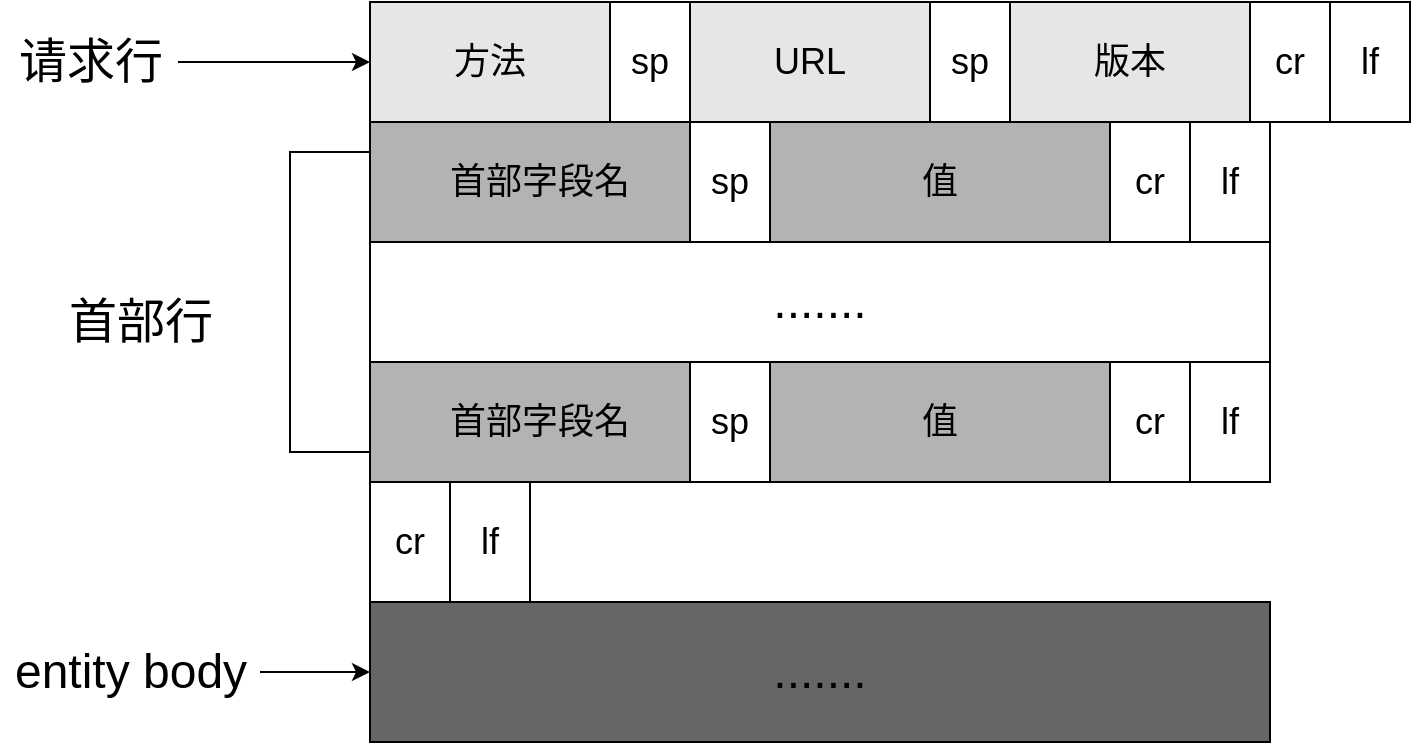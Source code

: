 <mxfile version="15.8.7" type="device"><diagram id="DTREfpJdoSvHqF3c_WAE" name="Page-1"><mxGraphModel dx="1278" dy="649" grid="1" gridSize="10" guides="1" tooltips="1" connect="1" arrows="1" fold="1" page="1" pageScale="1" pageWidth="850" pageHeight="1100" math="0" shadow="0"><root><mxCell id="0"/><mxCell id="1" parent="0"/><mxCell id="e6VQxTuRHLZFvazFlXsw-1" value="&lt;font style=&quot;font-size: 18px&quot;&gt;方法&lt;/font&gt;" style="rounded=0;whiteSpace=wrap;html=1;fillColor=#E6E6E6;" parent="1" vertex="1"><mxGeometry x="280" y="120" width="120" height="60" as="geometry"/></mxCell><mxCell id="e6VQxTuRHLZFvazFlXsw-2" value="&lt;font style=&quot;font-size: 18px&quot;&gt;sp&lt;/font&gt;" style="rounded=0;whiteSpace=wrap;html=1;" parent="1" vertex="1"><mxGeometry x="400" y="120" width="40" height="60" as="geometry"/></mxCell><mxCell id="e6VQxTuRHLZFvazFlXsw-3" value="&lt;font style=&quot;font-size: 18px&quot;&gt;URL&lt;/font&gt;" style="rounded=0;whiteSpace=wrap;html=1;fillColor=#E6E6E6;" parent="1" vertex="1"><mxGeometry x="440" y="120" width="120" height="60" as="geometry"/></mxCell><mxCell id="e6VQxTuRHLZFvazFlXsw-4" value="&lt;font style=&quot;font-size: 18px&quot;&gt;版本&lt;/font&gt;" style="rounded=0;whiteSpace=wrap;html=1;fillColor=#E6E6E6;" parent="1" vertex="1"><mxGeometry x="600" y="120" width="120" height="60" as="geometry"/></mxCell><mxCell id="e6VQxTuRHLZFvazFlXsw-5" value="&lt;font style=&quot;font-size: 18px&quot;&gt;sp&lt;/font&gt;" style="rounded=0;whiteSpace=wrap;html=1;" parent="1" vertex="1"><mxGeometry x="560" y="120" width="40" height="60" as="geometry"/></mxCell><mxCell id="e6VQxTuRHLZFvazFlXsw-7" value="&lt;font style=&quot;font-size: 18px&quot;&gt;cr&lt;/font&gt;" style="rounded=0;whiteSpace=wrap;html=1;" parent="1" vertex="1"><mxGeometry x="720" y="120" width="40" height="60" as="geometry"/></mxCell><mxCell id="e6VQxTuRHLZFvazFlXsw-8" value="&lt;font style=&quot;font-size: 18px&quot;&gt;lf&lt;/font&gt;" style="rounded=0;whiteSpace=wrap;html=1;" parent="1" vertex="1"><mxGeometry x="760" y="120" width="40" height="60" as="geometry"/></mxCell><mxCell id="e6VQxTuRHLZFvazFlXsw-9" value="首部字段名" style="rounded=0;whiteSpace=wrap;html=1;fontSize=18;fillColor=#B3B3B3;" parent="1" vertex="1"><mxGeometry x="280" y="180" width="170" height="60" as="geometry"/></mxCell><mxCell id="e6VQxTuRHLZFvazFlXsw-10" value="&lt;font style=&quot;font-size: 18px&quot;&gt;sp&lt;/font&gt;" style="rounded=0;whiteSpace=wrap;html=1;" parent="1" vertex="1"><mxGeometry x="440" y="180" width="40" height="60" as="geometry"/></mxCell><mxCell id="e6VQxTuRHLZFvazFlXsw-11" value="值" style="rounded=0;whiteSpace=wrap;html=1;fontSize=18;fillColor=#B3B3B3;" parent="1" vertex="1"><mxGeometry x="480" y="180" width="170" height="60" as="geometry"/></mxCell><mxCell id="E36xL2s-XSTGAcfJT2KM-1" value="&lt;font style=&quot;font-size: 18px&quot;&gt;cr&lt;/font&gt;" style="rounded=0;whiteSpace=wrap;html=1;" vertex="1" parent="1"><mxGeometry x="650" y="180" width="40" height="60" as="geometry"/></mxCell><mxCell id="E36xL2s-XSTGAcfJT2KM-2" value="&lt;font style=&quot;font-size: 18px&quot;&gt;lf&lt;/font&gt;" style="rounded=0;whiteSpace=wrap;html=1;" vertex="1" parent="1"><mxGeometry x="690" y="180" width="40" height="60" as="geometry"/></mxCell><mxCell id="E36xL2s-XSTGAcfJT2KM-3" value="首部字段名" style="rounded=0;whiteSpace=wrap;html=1;fontSize=18;fillColor=#B3B3B3;" vertex="1" parent="1"><mxGeometry x="280" y="300" width="170" height="60" as="geometry"/></mxCell><mxCell id="E36xL2s-XSTGAcfJT2KM-4" value="&lt;font style=&quot;font-size: 18px&quot;&gt;sp&lt;/font&gt;" style="rounded=0;whiteSpace=wrap;html=1;" vertex="1" parent="1"><mxGeometry x="440" y="300" width="40" height="60" as="geometry"/></mxCell><mxCell id="E36xL2s-XSTGAcfJT2KM-5" value="值" style="rounded=0;whiteSpace=wrap;html=1;fontSize=18;fillColor=#B3B3B3;" vertex="1" parent="1"><mxGeometry x="480" y="300" width="170" height="60" as="geometry"/></mxCell><mxCell id="E36xL2s-XSTGAcfJT2KM-6" value="&lt;font style=&quot;font-size: 18px&quot;&gt;cr&lt;/font&gt;" style="rounded=0;whiteSpace=wrap;html=1;" vertex="1" parent="1"><mxGeometry x="650" y="300" width="40" height="60" as="geometry"/></mxCell><mxCell id="E36xL2s-XSTGAcfJT2KM-7" value="&lt;font style=&quot;font-size: 18px&quot;&gt;lf&lt;/font&gt;" style="rounded=0;whiteSpace=wrap;html=1;" vertex="1" parent="1"><mxGeometry x="690" y="300" width="40" height="60" as="geometry"/></mxCell><mxCell id="E36xL2s-XSTGAcfJT2KM-8" value="&lt;font style=&quot;font-size: 24px&quot;&gt;.......&lt;/font&gt;" style="rounded=0;whiteSpace=wrap;html=1;" vertex="1" parent="1"><mxGeometry x="280" y="240" width="450" height="60" as="geometry"/></mxCell><mxCell id="E36xL2s-XSTGAcfJT2KM-10" value="" style="endArrow=classic;html=1;rounded=0;fontSize=24;entryX=0;entryY=0.5;entryDx=0;entryDy=0;" edge="1" parent="1" target="e6VQxTuRHLZFvazFlXsw-1"><mxGeometry width="50" height="50" relative="1" as="geometry"><mxPoint x="184" y="150" as="sourcePoint"/><mxPoint x="270" y="150" as="targetPoint"/></mxGeometry></mxCell><mxCell id="E36xL2s-XSTGAcfJT2KM-11" value="请求行" style="text;html=1;align=center;verticalAlign=middle;resizable=0;points=[];autosize=1;strokeColor=none;fillColor=none;fontSize=24;" vertex="1" parent="1"><mxGeometry x="95" y="135" width="90" height="30" as="geometry"/></mxCell><mxCell id="E36xL2s-XSTGAcfJT2KM-13" value="" style="endArrow=none;html=1;rounded=0;fontSize=24;exitX=0;exitY=0.75;exitDx=0;exitDy=0;entryX=0;entryY=0.25;entryDx=0;entryDy=0;" edge="1" parent="1" source="E36xL2s-XSTGAcfJT2KM-3" target="e6VQxTuRHLZFvazFlXsw-9"><mxGeometry width="50" height="50" relative="1" as="geometry"><mxPoint x="220" y="250" as="sourcePoint"/><mxPoint x="270" y="200" as="targetPoint"/><Array as="points"><mxPoint x="240" y="345"/><mxPoint x="240" y="195"/></Array></mxGeometry></mxCell><mxCell id="E36xL2s-XSTGAcfJT2KM-14" value="首部行" style="text;html=1;align=center;verticalAlign=middle;resizable=0;points=[];autosize=1;strokeColor=none;fillColor=none;fontSize=24;" vertex="1" parent="1"><mxGeometry x="120" y="265" width="90" height="30" as="geometry"/></mxCell><mxCell id="E36xL2s-XSTGAcfJT2KM-15" value="&lt;font style=&quot;font-size: 18px&quot;&gt;cr&lt;/font&gt;" style="rounded=0;whiteSpace=wrap;html=1;" vertex="1" parent="1"><mxGeometry x="280" y="360" width="40" height="60" as="geometry"/></mxCell><mxCell id="E36xL2s-XSTGAcfJT2KM-16" value="&lt;font style=&quot;font-size: 18px&quot;&gt;lf&lt;/font&gt;" style="rounded=0;whiteSpace=wrap;html=1;" vertex="1" parent="1"><mxGeometry x="320" y="360" width="40" height="60" as="geometry"/></mxCell><mxCell id="E36xL2s-XSTGAcfJT2KM-17" value="......." style="rounded=0;whiteSpace=wrap;html=1;fontSize=24;fillColor=#666666;" vertex="1" parent="1"><mxGeometry x="280" y="420" width="450" height="70" as="geometry"/></mxCell><mxCell id="E36xL2s-XSTGAcfJT2KM-19" style="edgeStyle=orthogonalEdgeStyle;rounded=0;orthogonalLoop=1;jettySize=auto;html=1;entryX=0;entryY=0.5;entryDx=0;entryDy=0;fontSize=24;" edge="1" parent="1" source="E36xL2s-XSTGAcfJT2KM-18" target="E36xL2s-XSTGAcfJT2KM-17"><mxGeometry relative="1" as="geometry"/></mxCell><mxCell id="E36xL2s-XSTGAcfJT2KM-18" value="entity body" style="text;html=1;align=center;verticalAlign=middle;resizable=0;points=[];autosize=1;strokeColor=none;fillColor=none;fontSize=24;" vertex="1" parent="1"><mxGeometry x="95" y="440" width="130" height="30" as="geometry"/></mxCell></root></mxGraphModel></diagram></mxfile>